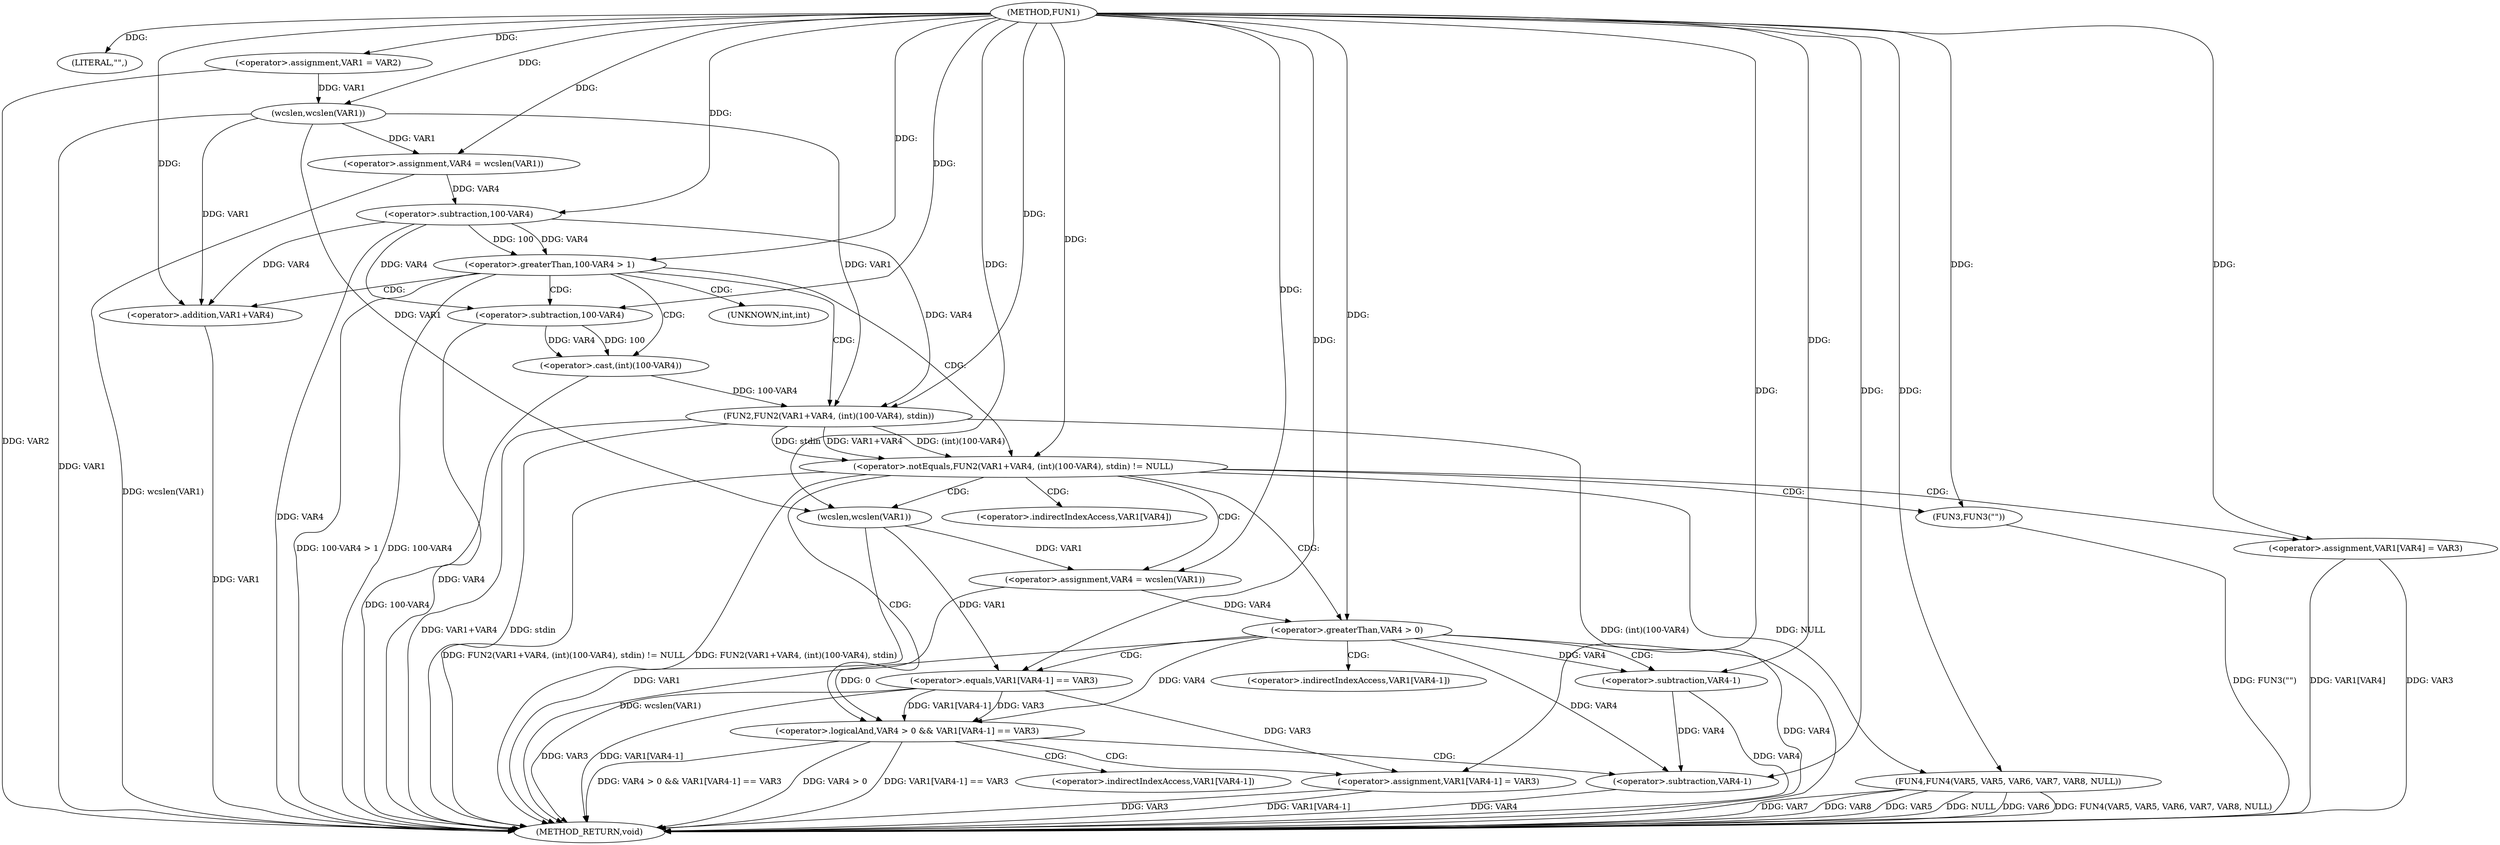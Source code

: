 digraph FUN1 {  
"1000100" [label = "(METHOD,FUN1)" ]
"1000174" [label = "(METHOD_RETURN,void)" ]
"1000103" [label = "(LITERAL,\"\",)" ]
"1000104" [label = "(<operator>.assignment,VAR1 = VAR2)" ]
"1000109" [label = "(<operator>.assignment,VAR4 = wcslen(VAR1))" ]
"1000111" [label = "(wcslen,wcslen(VAR1))" ]
"1000114" [label = "(<operator>.greaterThan,100-VAR4 > 1)" ]
"1000115" [label = "(<operator>.subtraction,100-VAR4)" ]
"1000121" [label = "(<operator>.notEquals,FUN2(VAR1+VAR4, (int)(100-VAR4), stdin) != NULL)" ]
"1000122" [label = "(FUN2,FUN2(VAR1+VAR4, (int)(100-VAR4), stdin))" ]
"1000123" [label = "(<operator>.addition,VAR1+VAR4)" ]
"1000126" [label = "(<operator>.cast,(int)(100-VAR4))" ]
"1000128" [label = "(<operator>.subtraction,100-VAR4)" ]
"1000134" [label = "(<operator>.assignment,VAR4 = wcslen(VAR1))" ]
"1000136" [label = "(wcslen,wcslen(VAR1))" ]
"1000139" [label = "(<operator>.logicalAnd,VAR4 > 0 && VAR1[VAR4-1] == VAR3)" ]
"1000140" [label = "(<operator>.greaterThan,VAR4 > 0)" ]
"1000143" [label = "(<operator>.equals,VAR1[VAR4-1] == VAR3)" ]
"1000146" [label = "(<operator>.subtraction,VAR4-1)" ]
"1000151" [label = "(<operator>.assignment,VAR1[VAR4-1] = VAR3)" ]
"1000154" [label = "(<operator>.subtraction,VAR4-1)" ]
"1000160" [label = "(FUN3,FUN3(\"\"))" ]
"1000162" [label = "(<operator>.assignment,VAR1[VAR4] = VAR3)" ]
"1000167" [label = "(FUN4,FUN4(VAR5, VAR5, VAR6, VAR7, VAR8, NULL))" ]
"1000127" [label = "(UNKNOWN,int,int)" ]
"1000144" [label = "(<operator>.indirectIndexAccess,VAR1[VAR4-1])" ]
"1000152" [label = "(<operator>.indirectIndexAccess,VAR1[VAR4-1])" ]
"1000163" [label = "(<operator>.indirectIndexAccess,VAR1[VAR4])" ]
  "1000115" -> "1000174"  [ label = "DDG: VAR4"] 
  "1000167" -> "1000174"  [ label = "DDG: VAR8"] 
  "1000167" -> "1000174"  [ label = "DDG: VAR5"] 
  "1000151" -> "1000174"  [ label = "DDG: VAR3"] 
  "1000143" -> "1000174"  [ label = "DDG: VAR3"] 
  "1000111" -> "1000174"  [ label = "DDG: VAR1"] 
  "1000167" -> "1000174"  [ label = "DDG: NULL"] 
  "1000167" -> "1000174"  [ label = "DDG: VAR6"] 
  "1000126" -> "1000174"  [ label = "DDG: 100-VAR4"] 
  "1000128" -> "1000174"  [ label = "DDG: VAR4"] 
  "1000122" -> "1000174"  [ label = "DDG: (int)(100-VAR4)"] 
  "1000114" -> "1000174"  [ label = "DDG: 100-VAR4 > 1"] 
  "1000160" -> "1000174"  [ label = "DDG: FUN3(\"\")"] 
  "1000122" -> "1000174"  [ label = "DDG: VAR1+VAR4"] 
  "1000140" -> "1000174"  [ label = "DDG: VAR4"] 
  "1000139" -> "1000174"  [ label = "DDG: VAR4 > 0 && VAR1[VAR4-1] == VAR3"] 
  "1000162" -> "1000174"  [ label = "DDG: VAR3"] 
  "1000139" -> "1000174"  [ label = "DDG: VAR4 > 0"] 
  "1000151" -> "1000174"  [ label = "DDG: VAR1[VAR4-1]"] 
  "1000154" -> "1000174"  [ label = "DDG: VAR4"] 
  "1000143" -> "1000174"  [ label = "DDG: VAR1[VAR4-1]"] 
  "1000167" -> "1000174"  [ label = "DDG: FUN4(VAR5, VAR5, VAR6, VAR7, VAR8, NULL)"] 
  "1000114" -> "1000174"  [ label = "DDG: 100-VAR4"] 
  "1000121" -> "1000174"  [ label = "DDG: FUN2(VAR1+VAR4, (int)(100-VAR4), stdin) != NULL"] 
  "1000139" -> "1000174"  [ label = "DDG: VAR1[VAR4-1] == VAR3"] 
  "1000134" -> "1000174"  [ label = "DDG: wcslen(VAR1)"] 
  "1000121" -> "1000174"  [ label = "DDG: FUN2(VAR1+VAR4, (int)(100-VAR4), stdin)"] 
  "1000167" -> "1000174"  [ label = "DDG: VAR7"] 
  "1000162" -> "1000174"  [ label = "DDG: VAR1[VAR4]"] 
  "1000146" -> "1000174"  [ label = "DDG: VAR4"] 
  "1000109" -> "1000174"  [ label = "DDG: wcslen(VAR1)"] 
  "1000136" -> "1000174"  [ label = "DDG: VAR1"] 
  "1000104" -> "1000174"  [ label = "DDG: VAR2"] 
  "1000122" -> "1000174"  [ label = "DDG: stdin"] 
  "1000123" -> "1000174"  [ label = "DDG: VAR1"] 
  "1000100" -> "1000103"  [ label = "DDG: "] 
  "1000100" -> "1000104"  [ label = "DDG: "] 
  "1000111" -> "1000109"  [ label = "DDG: VAR1"] 
  "1000100" -> "1000109"  [ label = "DDG: "] 
  "1000104" -> "1000111"  [ label = "DDG: VAR1"] 
  "1000100" -> "1000111"  [ label = "DDG: "] 
  "1000115" -> "1000114"  [ label = "DDG: 100"] 
  "1000115" -> "1000114"  [ label = "DDG: VAR4"] 
  "1000100" -> "1000115"  [ label = "DDG: "] 
  "1000109" -> "1000115"  [ label = "DDG: VAR4"] 
  "1000100" -> "1000114"  [ label = "DDG: "] 
  "1000122" -> "1000121"  [ label = "DDG: VAR1+VAR4"] 
  "1000122" -> "1000121"  [ label = "DDG: (int)(100-VAR4)"] 
  "1000122" -> "1000121"  [ label = "DDG: stdin"] 
  "1000111" -> "1000122"  [ label = "DDG: VAR1"] 
  "1000100" -> "1000122"  [ label = "DDG: "] 
  "1000115" -> "1000122"  [ label = "DDG: VAR4"] 
  "1000111" -> "1000123"  [ label = "DDG: VAR1"] 
  "1000100" -> "1000123"  [ label = "DDG: "] 
  "1000115" -> "1000123"  [ label = "DDG: VAR4"] 
  "1000126" -> "1000122"  [ label = "DDG: 100-VAR4"] 
  "1000128" -> "1000126"  [ label = "DDG: 100"] 
  "1000128" -> "1000126"  [ label = "DDG: VAR4"] 
  "1000100" -> "1000128"  [ label = "DDG: "] 
  "1000115" -> "1000128"  [ label = "DDG: VAR4"] 
  "1000100" -> "1000121"  [ label = "DDG: "] 
  "1000136" -> "1000134"  [ label = "DDG: VAR1"] 
  "1000100" -> "1000134"  [ label = "DDG: "] 
  "1000100" -> "1000136"  [ label = "DDG: "] 
  "1000111" -> "1000136"  [ label = "DDG: VAR1"] 
  "1000140" -> "1000139"  [ label = "DDG: VAR4"] 
  "1000140" -> "1000139"  [ label = "DDG: 0"] 
  "1000134" -> "1000140"  [ label = "DDG: VAR4"] 
  "1000100" -> "1000140"  [ label = "DDG: "] 
  "1000143" -> "1000139"  [ label = "DDG: VAR1[VAR4-1]"] 
  "1000143" -> "1000139"  [ label = "DDG: VAR3"] 
  "1000136" -> "1000143"  [ label = "DDG: VAR1"] 
  "1000140" -> "1000146"  [ label = "DDG: VAR4"] 
  "1000100" -> "1000146"  [ label = "DDG: "] 
  "1000100" -> "1000143"  [ label = "DDG: "] 
  "1000143" -> "1000151"  [ label = "DDG: VAR3"] 
  "1000100" -> "1000151"  [ label = "DDG: "] 
  "1000140" -> "1000154"  [ label = "DDG: VAR4"] 
  "1000146" -> "1000154"  [ label = "DDG: VAR4"] 
  "1000100" -> "1000154"  [ label = "DDG: "] 
  "1000100" -> "1000160"  [ label = "DDG: "] 
  "1000100" -> "1000162"  [ label = "DDG: "] 
  "1000100" -> "1000167"  [ label = "DDG: "] 
  "1000121" -> "1000167"  [ label = "DDG: NULL"] 
  "1000114" -> "1000121"  [ label = "CDG: "] 
  "1000114" -> "1000127"  [ label = "CDG: "] 
  "1000114" -> "1000126"  [ label = "CDG: "] 
  "1000114" -> "1000128"  [ label = "CDG: "] 
  "1000114" -> "1000123"  [ label = "CDG: "] 
  "1000114" -> "1000122"  [ label = "CDG: "] 
  "1000121" -> "1000163"  [ label = "CDG: "] 
  "1000121" -> "1000160"  [ label = "CDG: "] 
  "1000121" -> "1000139"  [ label = "CDG: "] 
  "1000121" -> "1000162"  [ label = "CDG: "] 
  "1000121" -> "1000136"  [ label = "CDG: "] 
  "1000121" -> "1000140"  [ label = "CDG: "] 
  "1000121" -> "1000134"  [ label = "CDG: "] 
  "1000139" -> "1000154"  [ label = "CDG: "] 
  "1000139" -> "1000151"  [ label = "CDG: "] 
  "1000139" -> "1000152"  [ label = "CDG: "] 
  "1000140" -> "1000143"  [ label = "CDG: "] 
  "1000140" -> "1000146"  [ label = "CDG: "] 
  "1000140" -> "1000144"  [ label = "CDG: "] 
}

